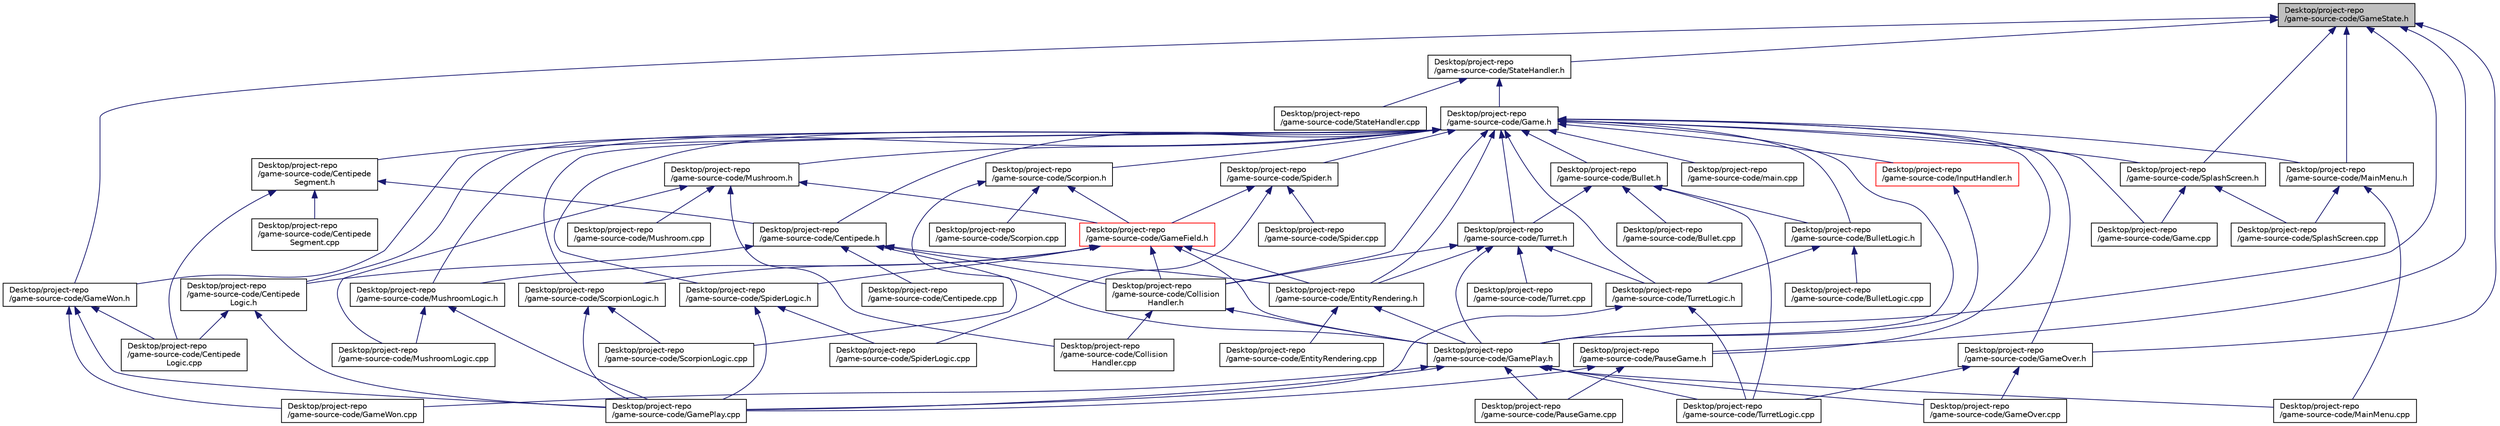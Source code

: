 digraph "Desktop/project-repo/game-source-code/GameState.h"
{
  edge [fontname="Helvetica",fontsize="10",labelfontname="Helvetica",labelfontsize="10"];
  node [fontname="Helvetica",fontsize="10",shape=record];
  Node2 [label="Desktop/project-repo\l/game-source-code/GameState.h",height=0.2,width=0.4,color="black", fillcolor="grey75", style="filled", fontcolor="black"];
  Node2 -> Node3 [dir="back",color="midnightblue",fontsize="10",style="solid",fontname="Helvetica"];
  Node3 [label="Desktop/project-repo\l/game-source-code/StateHandler.h",height=0.2,width=0.4,color="black", fillcolor="white", style="filled",URL="$_state_handler_8h.html"];
  Node3 -> Node4 [dir="back",color="midnightblue",fontsize="10",style="solid",fontname="Helvetica"];
  Node4 [label="Desktop/project-repo\l/game-source-code/Game.h",height=0.2,width=0.4,color="black", fillcolor="white", style="filled",URL="$_game_8h.html",tooltip="Struct containing objects of the Data layer that must be globally accessable for a particular instanc..."];
  Node4 -> Node5 [dir="back",color="midnightblue",fontsize="10",style="solid",fontname="Helvetica"];
  Node5 [label="Desktop/project-repo\l/game-source-code/Bullet.h",height=0.2,width=0.4,color="black", fillcolor="white", style="filled",URL="$_bullet_8h.html",tooltip="Bullet object that is shot from the Turret. "];
  Node5 -> Node6 [dir="back",color="midnightblue",fontsize="10",style="solid",fontname="Helvetica"];
  Node6 [label="Desktop/project-repo\l/game-source-code/Bullet.cpp",height=0.2,width=0.4,color="black", fillcolor="white", style="filled",URL="$_bullet_8cpp.html"];
  Node5 -> Node7 [dir="back",color="midnightblue",fontsize="10",style="solid",fontname="Helvetica"];
  Node7 [label="Desktop/project-repo\l/game-source-code/BulletLogic.h",height=0.2,width=0.4,color="black", fillcolor="white", style="filled",URL="$_bullet_logic_8h.html",tooltip="Controls the movement/deletion of Bullets currently in the game. "];
  Node7 -> Node8 [dir="back",color="midnightblue",fontsize="10",style="solid",fontname="Helvetica"];
  Node8 [label="Desktop/project-repo\l/game-source-code/BulletLogic.cpp",height=0.2,width=0.4,color="black", fillcolor="white", style="filled",URL="$_bullet_logic_8cpp.html"];
  Node7 -> Node9 [dir="back",color="midnightblue",fontsize="10",style="solid",fontname="Helvetica"];
  Node9 [label="Desktop/project-repo\l/game-source-code/TurretLogic.h",height=0.2,width=0.4,color="black", fillcolor="white", style="filled",URL="$_turret_logic_8h.html",tooltip="Controls all turret Logic-related operations. "];
  Node9 -> Node10 [dir="back",color="midnightblue",fontsize="10",style="solid",fontname="Helvetica"];
  Node10 [label="Desktop/project-repo\l/game-source-code/GamePlay.cpp",height=0.2,width=0.4,color="black", fillcolor="white", style="filled",URL="$_game_play_8cpp.html"];
  Node9 -> Node11 [dir="back",color="midnightblue",fontsize="10",style="solid",fontname="Helvetica"];
  Node11 [label="Desktop/project-repo\l/game-source-code/TurretLogic.cpp",height=0.2,width=0.4,color="black", fillcolor="white", style="filled",URL="$_turret_logic_8cpp.html"];
  Node5 -> Node12 [dir="back",color="midnightblue",fontsize="10",style="solid",fontname="Helvetica"];
  Node12 [label="Desktop/project-repo\l/game-source-code/Turret.h",height=0.2,width=0.4,color="black", fillcolor="white", style="filled",URL="$_turret_8h.html",tooltip="Turret object. "];
  Node12 -> Node13 [dir="back",color="midnightblue",fontsize="10",style="solid",fontname="Helvetica"];
  Node13 [label="Desktop/project-repo\l/game-source-code/Collision\lHandler.h",height=0.2,width=0.4,color="black", fillcolor="white", style="filled",URL="$_collision_handler_8h.html",tooltip="Checks for collisions between Entity objects, sets flags resulting from collisions. "];
  Node13 -> Node14 [dir="back",color="midnightblue",fontsize="10",style="solid",fontname="Helvetica"];
  Node14 [label="Desktop/project-repo\l/game-source-code/Collision\lHandler.cpp",height=0.2,width=0.4,color="black", fillcolor="white", style="filled",URL="$_collision_handler_8cpp.html"];
  Node13 -> Node15 [dir="back",color="midnightblue",fontsize="10",style="solid",fontname="Helvetica"];
  Node15 [label="Desktop/project-repo\l/game-source-code/GamePlay.h",height=0.2,width=0.4,color="black", fillcolor="white", style="filled",URL="$_game_play_8h.html",tooltip="The game screen, i.e. the state of the game where the player still has one life remaining and the gam..."];
  Node15 -> Node16 [dir="back",color="midnightblue",fontsize="10",style="solid",fontname="Helvetica"];
  Node16 [label="Desktop/project-repo\l/game-source-code/GameOver.cpp",height=0.2,width=0.4,color="black", fillcolor="white", style="filled",URL="$_game_over_8cpp.html"];
  Node15 -> Node10 [dir="back",color="midnightblue",fontsize="10",style="solid",fontname="Helvetica"];
  Node15 -> Node17 [dir="back",color="midnightblue",fontsize="10",style="solid",fontname="Helvetica"];
  Node17 [label="Desktop/project-repo\l/game-source-code/GameWon.cpp",height=0.2,width=0.4,color="black", fillcolor="white", style="filled",URL="$_game_won_8cpp.html"];
  Node15 -> Node18 [dir="back",color="midnightblue",fontsize="10",style="solid",fontname="Helvetica"];
  Node18 [label="Desktop/project-repo\l/game-source-code/MainMenu.cpp",height=0.2,width=0.4,color="black", fillcolor="white", style="filled",URL="$_main_menu_8cpp.html"];
  Node15 -> Node19 [dir="back",color="midnightblue",fontsize="10",style="solid",fontname="Helvetica"];
  Node19 [label="Desktop/project-repo\l/game-source-code/PauseGame.cpp",height=0.2,width=0.4,color="black", fillcolor="white", style="filled",URL="$_pause_game_8cpp.html"];
  Node15 -> Node11 [dir="back",color="midnightblue",fontsize="10",style="solid",fontname="Helvetica"];
  Node12 -> Node20 [dir="back",color="midnightblue",fontsize="10",style="solid",fontname="Helvetica"];
  Node20 [label="Desktop/project-repo\l/game-source-code/EntityRendering.h",height=0.2,width=0.4,color="black", fillcolor="white", style="filled",URL="$_entity_rendering_8h.html",tooltip="Performs drawing-related operations for all Entity objects. "];
  Node20 -> Node21 [dir="back",color="midnightblue",fontsize="10",style="solid",fontname="Helvetica"];
  Node21 [label="Desktop/project-repo\l/game-source-code/EntityRendering.cpp",height=0.2,width=0.4,color="black", fillcolor="white", style="filled",URL="$_entity_rendering_8cpp.html"];
  Node20 -> Node15 [dir="back",color="midnightblue",fontsize="10",style="solid",fontname="Helvetica"];
  Node12 -> Node15 [dir="back",color="midnightblue",fontsize="10",style="solid",fontname="Helvetica"];
  Node12 -> Node9 [dir="back",color="midnightblue",fontsize="10",style="solid",fontname="Helvetica"];
  Node12 -> Node22 [dir="back",color="midnightblue",fontsize="10",style="solid",fontname="Helvetica"];
  Node22 [label="Desktop/project-repo\l/game-source-code/Turret.cpp",height=0.2,width=0.4,color="black", fillcolor="white", style="filled",URL="$_turret_8cpp.html"];
  Node5 -> Node11 [dir="back",color="midnightblue",fontsize="10",style="solid",fontname="Helvetica"];
  Node4 -> Node7 [dir="back",color="midnightblue",fontsize="10",style="solid",fontname="Helvetica"];
  Node4 -> Node23 [dir="back",color="midnightblue",fontsize="10",style="solid",fontname="Helvetica"];
  Node23 [label="Desktop/project-repo\l/game-source-code/Centipede\lSegment.h",height=0.2,width=0.4,color="black", fillcolor="white", style="filled",URL="$_centipede_segment_8h.html",tooltip="CentipedeSegment objects. "];
  Node23 -> Node24 [dir="back",color="midnightblue",fontsize="10",style="solid",fontname="Helvetica"];
  Node24 [label="Desktop/project-repo\l/game-source-code/Centipede.h",height=0.2,width=0.4,color="black", fillcolor="white", style="filled",URL="$_centipede_8h.html",tooltip="Contains a set of CentipedeSegment objects. "];
  Node24 -> Node25 [dir="back",color="midnightblue",fontsize="10",style="solid",fontname="Helvetica"];
  Node25 [label="Desktop/project-repo\l/game-source-code/Centipede.cpp",height=0.2,width=0.4,color="black", fillcolor="white", style="filled",URL="$_centipede_8cpp.html"];
  Node24 -> Node26 [dir="back",color="midnightblue",fontsize="10",style="solid",fontname="Helvetica"];
  Node26 [label="Desktop/project-repo\l/game-source-code/Centipede\lLogic.h",height=0.2,width=0.4,color="black", fillcolor="white", style="filled",URL="$_centipede_logic_8h.html",tooltip="Controls the spawning of CentipedeSegment objects into a particular Centipede, the movements of all C..."];
  Node26 -> Node27 [dir="back",color="midnightblue",fontsize="10",style="solid",fontname="Helvetica"];
  Node27 [label="Desktop/project-repo\l/game-source-code/Centipede\lLogic.cpp",height=0.2,width=0.4,color="black", fillcolor="white", style="filled",URL="$_centipede_logic_8cpp.html"];
  Node26 -> Node10 [dir="back",color="midnightblue",fontsize="10",style="solid",fontname="Helvetica"];
  Node24 -> Node13 [dir="back",color="midnightblue",fontsize="10",style="solid",fontname="Helvetica"];
  Node24 -> Node20 [dir="back",color="midnightblue",fontsize="10",style="solid",fontname="Helvetica"];
  Node24 -> Node15 [dir="back",color="midnightblue",fontsize="10",style="solid",fontname="Helvetica"];
  Node23 -> Node27 [dir="back",color="midnightblue",fontsize="10",style="solid",fontname="Helvetica"];
  Node23 -> Node28 [dir="back",color="midnightblue",fontsize="10",style="solid",fontname="Helvetica"];
  Node28 [label="Desktop/project-repo\l/game-source-code/Centipede\lSegment.cpp",height=0.2,width=0.4,color="black", fillcolor="white", style="filled",URL="$_centipede_segment_8cpp.html"];
  Node4 -> Node24 [dir="back",color="midnightblue",fontsize="10",style="solid",fontname="Helvetica"];
  Node4 -> Node26 [dir="back",color="midnightblue",fontsize="10",style="solid",fontname="Helvetica"];
  Node4 -> Node29 [dir="back",color="midnightblue",fontsize="10",style="solid",fontname="Helvetica"];
  Node29 [label="Desktop/project-repo\l/game-source-code/GameWon.h",height=0.2,width=0.4,color="black", fillcolor="white", style="filled",URL="$_game_won_8h.html"];
  Node29 -> Node27 [dir="back",color="midnightblue",fontsize="10",style="solid",fontname="Helvetica"];
  Node29 -> Node10 [dir="back",color="midnightblue",fontsize="10",style="solid",fontname="Helvetica"];
  Node29 -> Node17 [dir="back",color="midnightblue",fontsize="10",style="solid",fontname="Helvetica"];
  Node4 -> Node13 [dir="back",color="midnightblue",fontsize="10",style="solid",fontname="Helvetica"];
  Node4 -> Node30 [dir="back",color="midnightblue",fontsize="10",style="solid",fontname="Helvetica"];
  Node30 [label="Desktop/project-repo\l/game-source-code/Mushroom.h",height=0.2,width=0.4,color="black", fillcolor="white", style="filled",URL="$_mushroom_8h.html"];
  Node30 -> Node31 [dir="back",color="midnightblue",fontsize="10",style="solid",fontname="Helvetica"];
  Node31 [label="Desktop/project-repo\l/game-source-code/GameField.h",height=0.2,width=0.4,color="red", fillcolor="white", style="filled",URL="$_game_field_8h.html",tooltip="Object which creates the data containers that contain all objects of the playing field that is neithe..."];
  Node31 -> Node13 [dir="back",color="midnightblue",fontsize="10",style="solid",fontname="Helvetica"];
  Node31 -> Node20 [dir="back",color="midnightblue",fontsize="10",style="solid",fontname="Helvetica"];
  Node31 -> Node15 [dir="back",color="midnightblue",fontsize="10",style="solid",fontname="Helvetica"];
  Node31 -> Node33 [dir="back",color="midnightblue",fontsize="10",style="solid",fontname="Helvetica"];
  Node33 [label="Desktop/project-repo\l/game-source-code/MushroomLogic.h",height=0.2,width=0.4,color="black", fillcolor="white", style="filled",URL="$_mushroom_logic_8h.html"];
  Node33 -> Node10 [dir="back",color="midnightblue",fontsize="10",style="solid",fontname="Helvetica"];
  Node33 -> Node34 [dir="back",color="midnightblue",fontsize="10",style="solid",fontname="Helvetica"];
  Node34 [label="Desktop/project-repo\l/game-source-code/MushroomLogic.cpp",height=0.2,width=0.4,color="black", fillcolor="white", style="filled",URL="$_mushroom_logic_8cpp.html"];
  Node31 -> Node35 [dir="back",color="midnightblue",fontsize="10",style="solid",fontname="Helvetica"];
  Node35 [label="Desktop/project-repo\l/game-source-code/ScorpionLogic.h",height=0.2,width=0.4,color="black", fillcolor="white", style="filled",URL="$_scorpion_logic_8h.html"];
  Node35 -> Node10 [dir="back",color="midnightblue",fontsize="10",style="solid",fontname="Helvetica"];
  Node35 -> Node36 [dir="back",color="midnightblue",fontsize="10",style="solid",fontname="Helvetica"];
  Node36 [label="Desktop/project-repo\l/game-source-code/ScorpionLogic.cpp",height=0.2,width=0.4,color="black", fillcolor="white", style="filled",URL="$_scorpion_logic_8cpp.html"];
  Node31 -> Node37 [dir="back",color="midnightblue",fontsize="10",style="solid",fontname="Helvetica"];
  Node37 [label="Desktop/project-repo\l/game-source-code/SpiderLogic.h",height=0.2,width=0.4,color="black", fillcolor="white", style="filled",URL="$_spider_logic_8h.html"];
  Node37 -> Node10 [dir="back",color="midnightblue",fontsize="10",style="solid",fontname="Helvetica"];
  Node37 -> Node38 [dir="back",color="midnightblue",fontsize="10",style="solid",fontname="Helvetica"];
  Node38 [label="Desktop/project-repo\l/game-source-code/SpiderLogic.cpp",height=0.2,width=0.4,color="black", fillcolor="white", style="filled",URL="$_spider_logic_8cpp.html"];
  Node30 -> Node14 [dir="back",color="midnightblue",fontsize="10",style="solid",fontname="Helvetica"];
  Node30 -> Node39 [dir="back",color="midnightblue",fontsize="10",style="solid",fontname="Helvetica"];
  Node39 [label="Desktop/project-repo\l/game-source-code/Mushroom.cpp",height=0.2,width=0.4,color="black", fillcolor="white", style="filled",URL="$_mushroom_8cpp.html"];
  Node30 -> Node34 [dir="back",color="midnightblue",fontsize="10",style="solid",fontname="Helvetica"];
  Node4 -> Node40 [dir="back",color="midnightblue",fontsize="10",style="solid",fontname="Helvetica"];
  Node40 [label="Desktop/project-repo\l/game-source-code/Scorpion.h",height=0.2,width=0.4,color="black", fillcolor="white", style="filled",URL="$_scorpion_8h.html"];
  Node40 -> Node31 [dir="back",color="midnightblue",fontsize="10",style="solid",fontname="Helvetica"];
  Node40 -> Node41 [dir="back",color="midnightblue",fontsize="10",style="solid",fontname="Helvetica"];
  Node41 [label="Desktop/project-repo\l/game-source-code/Scorpion.cpp",height=0.2,width=0.4,color="black", fillcolor="white", style="filled",URL="$_scorpion_8cpp.html"];
  Node40 -> Node36 [dir="back",color="midnightblue",fontsize="10",style="solid",fontname="Helvetica"];
  Node4 -> Node42 [dir="back",color="midnightblue",fontsize="10",style="solid",fontname="Helvetica"];
  Node42 [label="Desktop/project-repo\l/game-source-code/Spider.h",height=0.2,width=0.4,color="black", fillcolor="white", style="filled",URL="$_spider_8h.html"];
  Node42 -> Node31 [dir="back",color="midnightblue",fontsize="10",style="solid",fontname="Helvetica"];
  Node42 -> Node43 [dir="back",color="midnightblue",fontsize="10",style="solid",fontname="Helvetica"];
  Node43 [label="Desktop/project-repo\l/game-source-code/Spider.cpp",height=0.2,width=0.4,color="black", fillcolor="white", style="filled",URL="$_spider_8cpp.html"];
  Node42 -> Node38 [dir="back",color="midnightblue",fontsize="10",style="solid",fontname="Helvetica"];
  Node4 -> Node12 [dir="back",color="midnightblue",fontsize="10",style="solid",fontname="Helvetica"];
  Node4 -> Node20 [dir="back",color="midnightblue",fontsize="10",style="solid",fontname="Helvetica"];
  Node4 -> Node44 [dir="back",color="midnightblue",fontsize="10",style="solid",fontname="Helvetica"];
  Node44 [label="Desktop/project-repo\l/game-source-code/Game.cpp",height=0.2,width=0.4,color="black", fillcolor="white", style="filled",URL="$_game_8cpp.html"];
  Node4 -> Node45 [dir="back",color="midnightblue",fontsize="10",style="solid",fontname="Helvetica"];
  Node45 [label="Desktop/project-repo\l/game-source-code/SplashScreen.h",height=0.2,width=0.4,color="black", fillcolor="white", style="filled",URL="$_splash_screen_8h.html"];
  Node45 -> Node44 [dir="back",color="midnightblue",fontsize="10",style="solid",fontname="Helvetica"];
  Node45 -> Node46 [dir="back",color="midnightblue",fontsize="10",style="solid",fontname="Helvetica"];
  Node46 [label="Desktop/project-repo\l/game-source-code/SplashScreen.cpp",height=0.2,width=0.4,color="black", fillcolor="white", style="filled",URL="$_splash_screen_8cpp.html"];
  Node4 -> Node47 [dir="back",color="midnightblue",fontsize="10",style="solid",fontname="Helvetica"];
  Node47 [label="Desktop/project-repo\l/game-source-code/GameOver.h",height=0.2,width=0.4,color="black", fillcolor="white", style="filled",URL="$_game_over_8h.html"];
  Node47 -> Node16 [dir="back",color="midnightblue",fontsize="10",style="solid",fontname="Helvetica"];
  Node47 -> Node11 [dir="back",color="midnightblue",fontsize="10",style="solid",fontname="Helvetica"];
  Node4 -> Node15 [dir="back",color="midnightblue",fontsize="10",style="solid",fontname="Helvetica"];
  Node4 -> Node48 [dir="back",color="midnightblue",fontsize="10",style="solid",fontname="Helvetica"];
  Node48 [label="Desktop/project-repo\l/game-source-code/InputHandler.h",height=0.2,width=0.4,color="red", fillcolor="white", style="filled",URL="$_input_handler_8h.html"];
  Node48 -> Node15 [dir="back",color="midnightblue",fontsize="10",style="solid",fontname="Helvetica"];
  Node4 -> Node33 [dir="back",color="midnightblue",fontsize="10",style="solid",fontname="Helvetica"];
  Node4 -> Node50 [dir="back",color="midnightblue",fontsize="10",style="solid",fontname="Helvetica"];
  Node50 [label="Desktop/project-repo\l/game-source-code/PauseGame.h",height=0.2,width=0.4,color="black", fillcolor="white", style="filled",URL="$_pause_game_8h.html"];
  Node50 -> Node10 [dir="back",color="midnightblue",fontsize="10",style="solid",fontname="Helvetica"];
  Node50 -> Node19 [dir="back",color="midnightblue",fontsize="10",style="solid",fontname="Helvetica"];
  Node4 -> Node35 [dir="back",color="midnightblue",fontsize="10",style="solid",fontname="Helvetica"];
  Node4 -> Node37 [dir="back",color="midnightblue",fontsize="10",style="solid",fontname="Helvetica"];
  Node4 -> Node9 [dir="back",color="midnightblue",fontsize="10",style="solid",fontname="Helvetica"];
  Node4 -> Node51 [dir="back",color="midnightblue",fontsize="10",style="solid",fontname="Helvetica"];
  Node51 [label="Desktop/project-repo\l/game-source-code/main.cpp",height=0.2,width=0.4,color="black", fillcolor="white", style="filled",URL="$main_8cpp.html"];
  Node4 -> Node52 [dir="back",color="midnightblue",fontsize="10",style="solid",fontname="Helvetica"];
  Node52 [label="Desktop/project-repo\l/game-source-code/MainMenu.h",height=0.2,width=0.4,color="black", fillcolor="white", style="filled",URL="$_main_menu_8h.html"];
  Node52 -> Node18 [dir="back",color="midnightblue",fontsize="10",style="solid",fontname="Helvetica"];
  Node52 -> Node46 [dir="back",color="midnightblue",fontsize="10",style="solid",fontname="Helvetica"];
  Node3 -> Node53 [dir="back",color="midnightblue",fontsize="10",style="solid",fontname="Helvetica"];
  Node53 [label="Desktop/project-repo\l/game-source-code/StateHandler.cpp",height=0.2,width=0.4,color="black", fillcolor="white", style="filled",URL="$_state_handler_8cpp.html"];
  Node2 -> Node29 [dir="back",color="midnightblue",fontsize="10",style="solid",fontname="Helvetica"];
  Node2 -> Node45 [dir="back",color="midnightblue",fontsize="10",style="solid",fontname="Helvetica"];
  Node2 -> Node47 [dir="back",color="midnightblue",fontsize="10",style="solid",fontname="Helvetica"];
  Node2 -> Node15 [dir="back",color="midnightblue",fontsize="10",style="solid",fontname="Helvetica"];
  Node2 -> Node50 [dir="back",color="midnightblue",fontsize="10",style="solid",fontname="Helvetica"];
  Node2 -> Node52 [dir="back",color="midnightblue",fontsize="10",style="solid",fontname="Helvetica"];
}
